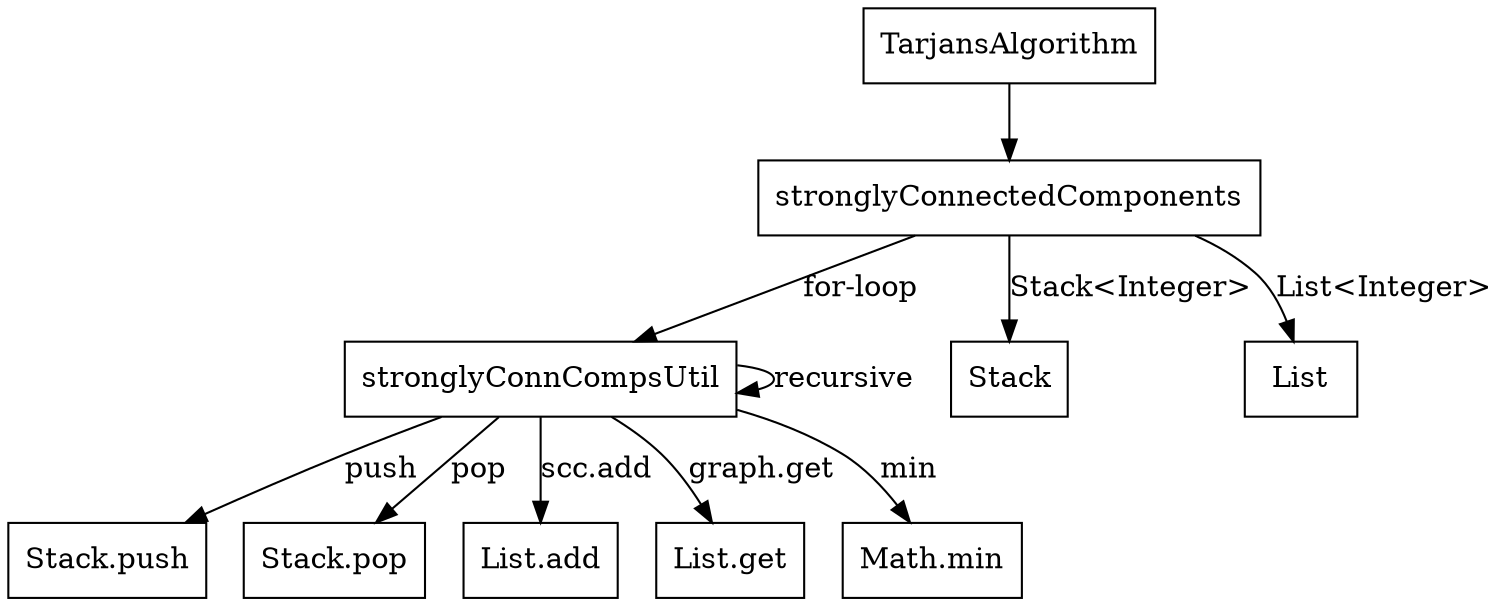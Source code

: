 digraph TarjansAlgorithmCallGraph {
    node [shape=box];

    // Classes and methods
    "TarjansAlgorithm" [label="TarjansAlgorithm"];
    "stronglyConnectedComponents" [label="stronglyConnectedComponents"];
    "stronglyConnCompsUtil" [label="stronglyConnCompsUtil"];

    // Method calls
    "TarjansAlgorithm" -> "stronglyConnectedComponents";
    "stronglyConnectedComponents" -> "stronglyConnCompsUtil" [label="for-loop"];
    "stronglyConnCompsUtil" -> "stronglyConnCompsUtil" [label="recursive"];
    "stronglyConnCompsUtil" -> "Stack.push" [label="push"];
    "stronglyConnCompsUtil" -> "Stack.pop" [label="pop"];
    "stronglyConnCompsUtil" -> "List.add" [label="scc.add"];
    "stronglyConnCompsUtil" -> "List.get" [label="graph.get"];
    "stronglyConnCompsUtil" -> "Math.min" [label="min"];
    "stronglyConnectedComponents" -> "Stack" [label="Stack<Integer>"];
    "stronglyConnectedComponents" -> "List" [label="List<Integer>"];
}

